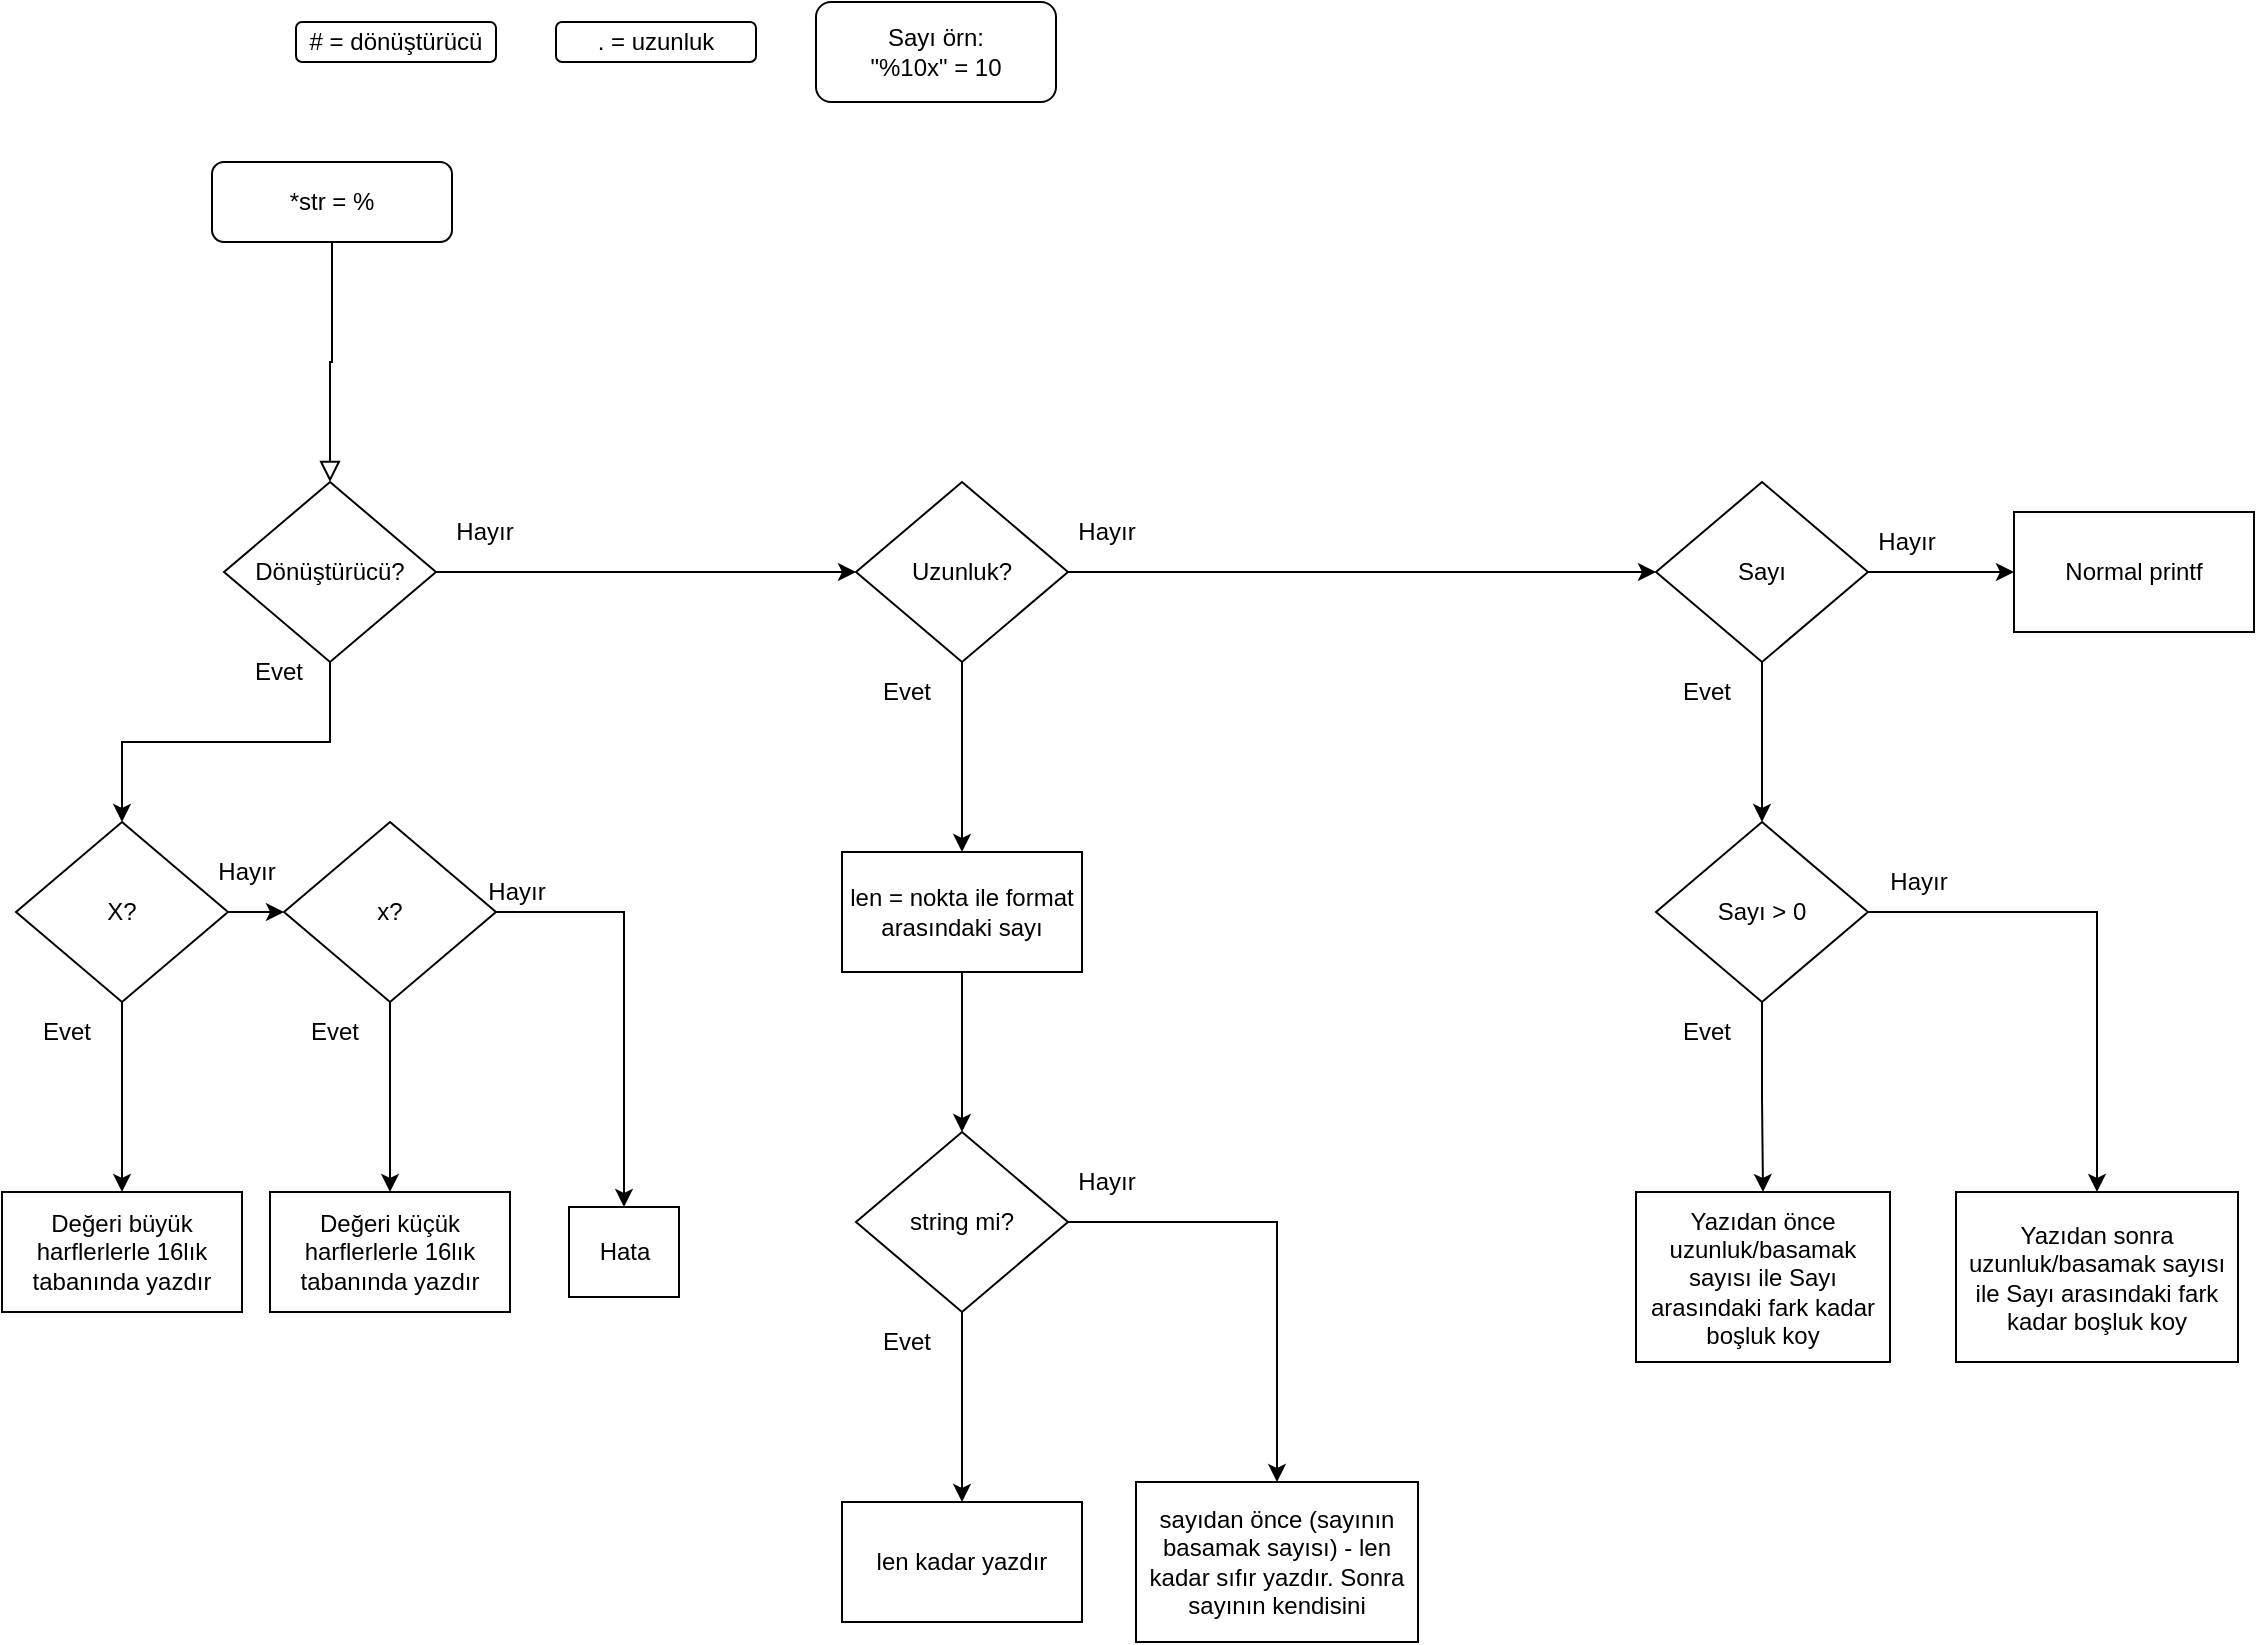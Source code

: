 <mxfile version="20.4.0" type="github">
  <diagram id="C5RBs43oDa-KdzZeNtuy" name="Page-1">
    <mxGraphModel dx="385" dy="657" grid="1" gridSize="10" guides="1" tooltips="1" connect="1" arrows="1" fold="1" page="1" pageScale="1" pageWidth="827" pageHeight="1169" math="0" shadow="0">
      <root>
        <mxCell id="WIyWlLk6GJQsqaUBKTNV-0" />
        <mxCell id="WIyWlLk6GJQsqaUBKTNV-1" parent="WIyWlLk6GJQsqaUBKTNV-0" />
        <mxCell id="WIyWlLk6GJQsqaUBKTNV-2" value="" style="rounded=0;html=1;jettySize=auto;orthogonalLoop=1;fontSize=11;endArrow=block;endFill=0;endSize=8;strokeWidth=1;shadow=0;labelBackgroundColor=none;edgeStyle=orthogonalEdgeStyle;entryX=0.5;entryY=0;entryDx=0;entryDy=0;" parent="WIyWlLk6GJQsqaUBKTNV-1" source="WIyWlLk6GJQsqaUBKTNV-3" target="G9P82WGp1A6Tgu5w0M1S-5" edge="1">
          <mxGeometry relative="1" as="geometry">
            <mxPoint x="484" y="190" as="targetPoint" />
          </mxGeometry>
        </mxCell>
        <mxCell id="WIyWlLk6GJQsqaUBKTNV-3" value="&lt;div&gt;*str = %&lt;br&gt;&lt;/div&gt;" style="rounded=1;whiteSpace=wrap;html=1;fontSize=12;glass=0;strokeWidth=1;shadow=0;" parent="WIyWlLk6GJQsqaUBKTNV-1" vertex="1">
          <mxGeometry x="278" y="90" width="120" height="40" as="geometry" />
        </mxCell>
        <mxCell id="G9P82WGp1A6Tgu5w0M1S-0" value=". = uzunluk" style="rounded=1;whiteSpace=wrap;html=1;" vertex="1" parent="WIyWlLk6GJQsqaUBKTNV-1">
          <mxGeometry x="450" y="20" width="100" height="20" as="geometry" />
        </mxCell>
        <mxCell id="G9P82WGp1A6Tgu5w0M1S-3" value="&lt;div&gt;# = dönüştürücü&lt;/div&gt;" style="rounded=1;whiteSpace=wrap;html=1;" vertex="1" parent="WIyWlLk6GJQsqaUBKTNV-1">
          <mxGeometry x="320" y="20" width="100" height="20" as="geometry" />
        </mxCell>
        <mxCell id="G9P82WGp1A6Tgu5w0M1S-7" style="edgeStyle=orthogonalEdgeStyle;rounded=0;orthogonalLoop=1;jettySize=auto;html=1;" edge="1" parent="WIyWlLk6GJQsqaUBKTNV-1" source="G9P82WGp1A6Tgu5w0M1S-5" target="G9P82WGp1A6Tgu5w0M1S-6">
          <mxGeometry relative="1" as="geometry" />
        </mxCell>
        <mxCell id="G9P82WGp1A6Tgu5w0M1S-15" value="" style="edgeStyle=orthogonalEdgeStyle;rounded=0;orthogonalLoop=1;jettySize=auto;html=1;" edge="1" parent="WIyWlLk6GJQsqaUBKTNV-1" source="G9P82WGp1A6Tgu5w0M1S-5" target="G9P82WGp1A6Tgu5w0M1S-14">
          <mxGeometry relative="1" as="geometry" />
        </mxCell>
        <mxCell id="G9P82WGp1A6Tgu5w0M1S-5" value="Dönüştürücü?" style="rhombus;whiteSpace=wrap;html=1;" vertex="1" parent="WIyWlLk6GJQsqaUBKTNV-1">
          <mxGeometry x="284" y="250" width="106" height="90" as="geometry" />
        </mxCell>
        <mxCell id="G9P82WGp1A6Tgu5w0M1S-9" value="" style="edgeStyle=orthogonalEdgeStyle;rounded=0;orthogonalLoop=1;jettySize=auto;html=1;" edge="1" parent="WIyWlLk6GJQsqaUBKTNV-1" source="G9P82WGp1A6Tgu5w0M1S-6" target="G9P82WGp1A6Tgu5w0M1S-8">
          <mxGeometry relative="1" as="geometry" />
        </mxCell>
        <mxCell id="G9P82WGp1A6Tgu5w0M1S-39" value="" style="edgeStyle=orthogonalEdgeStyle;rounded=0;orthogonalLoop=1;jettySize=auto;html=1;" edge="1" parent="WIyWlLk6GJQsqaUBKTNV-1" source="G9P82WGp1A6Tgu5w0M1S-6" target="G9P82WGp1A6Tgu5w0M1S-38">
          <mxGeometry relative="1" as="geometry" />
        </mxCell>
        <mxCell id="G9P82WGp1A6Tgu5w0M1S-6" value="Uzunluk?" style="rhombus;whiteSpace=wrap;html=1;" vertex="1" parent="WIyWlLk6GJQsqaUBKTNV-1">
          <mxGeometry x="600" y="250" width="106" height="90" as="geometry" />
        </mxCell>
        <mxCell id="G9P82WGp1A6Tgu5w0M1S-52" value="" style="edgeStyle=orthogonalEdgeStyle;rounded=0;orthogonalLoop=1;jettySize=auto;html=1;" edge="1" parent="WIyWlLk6GJQsqaUBKTNV-1" source="G9P82WGp1A6Tgu5w0M1S-8" target="G9P82WGp1A6Tgu5w0M1S-51">
          <mxGeometry relative="1" as="geometry" />
        </mxCell>
        <mxCell id="G9P82WGp1A6Tgu5w0M1S-64" value="" style="edgeStyle=orthogonalEdgeStyle;rounded=0;orthogonalLoop=1;jettySize=auto;html=1;" edge="1" parent="WIyWlLk6GJQsqaUBKTNV-1" source="G9P82WGp1A6Tgu5w0M1S-8" target="G9P82WGp1A6Tgu5w0M1S-63">
          <mxGeometry relative="1" as="geometry" />
        </mxCell>
        <mxCell id="G9P82WGp1A6Tgu5w0M1S-8" value="Sayı" style="rhombus;whiteSpace=wrap;html=1;" vertex="1" parent="WIyWlLk6GJQsqaUBKTNV-1">
          <mxGeometry x="1000" y="250" width="106" height="90" as="geometry" />
        </mxCell>
        <mxCell id="G9P82WGp1A6Tgu5w0M1S-10" value="Hayır" style="text;html=1;align=center;verticalAlign=middle;resizable=0;points=[];autosize=1;strokeColor=none;fillColor=none;" vertex="1" parent="WIyWlLk6GJQsqaUBKTNV-1">
          <mxGeometry x="389" y="260" width="50" height="30" as="geometry" />
        </mxCell>
        <mxCell id="G9P82WGp1A6Tgu5w0M1S-11" value="Hayır" style="text;html=1;align=center;verticalAlign=middle;resizable=0;points=[];autosize=1;strokeColor=none;fillColor=none;" vertex="1" parent="WIyWlLk6GJQsqaUBKTNV-1">
          <mxGeometry x="700" y="260" width="50" height="30" as="geometry" />
        </mxCell>
        <mxCell id="G9P82WGp1A6Tgu5w0M1S-18" value="" style="edgeStyle=orthogonalEdgeStyle;rounded=0;orthogonalLoop=1;jettySize=auto;html=1;" edge="1" parent="WIyWlLk6GJQsqaUBKTNV-1" source="G9P82WGp1A6Tgu5w0M1S-14" target="G9P82WGp1A6Tgu5w0M1S-17">
          <mxGeometry relative="1" as="geometry" />
        </mxCell>
        <mxCell id="G9P82WGp1A6Tgu5w0M1S-24" value="" style="edgeStyle=orthogonalEdgeStyle;rounded=0;orthogonalLoop=1;jettySize=auto;html=1;" edge="1" parent="WIyWlLk6GJQsqaUBKTNV-1" source="G9P82WGp1A6Tgu5w0M1S-14" target="G9P82WGp1A6Tgu5w0M1S-23">
          <mxGeometry relative="1" as="geometry" />
        </mxCell>
        <mxCell id="G9P82WGp1A6Tgu5w0M1S-14" value="X?" style="rhombus;whiteSpace=wrap;html=1;" vertex="1" parent="WIyWlLk6GJQsqaUBKTNV-1">
          <mxGeometry x="180" y="420" width="106" height="90" as="geometry" />
        </mxCell>
        <mxCell id="G9P82WGp1A6Tgu5w0M1S-17" value="Değeri büyük harflerlerle 16lık tabanında yazdır" style="whiteSpace=wrap;html=1;" vertex="1" parent="WIyWlLk6GJQsqaUBKTNV-1">
          <mxGeometry x="173" y="605" width="120" height="60" as="geometry" />
        </mxCell>
        <mxCell id="G9P82WGp1A6Tgu5w0M1S-27" value="" style="edgeStyle=orthogonalEdgeStyle;rounded=0;orthogonalLoop=1;jettySize=auto;html=1;" edge="1" parent="WIyWlLk6GJQsqaUBKTNV-1" source="G9P82WGp1A6Tgu5w0M1S-23" target="G9P82WGp1A6Tgu5w0M1S-26">
          <mxGeometry relative="1" as="geometry" />
        </mxCell>
        <mxCell id="G9P82WGp1A6Tgu5w0M1S-31" value="" style="edgeStyle=orthogonalEdgeStyle;rounded=0;orthogonalLoop=1;jettySize=auto;html=1;" edge="1" parent="WIyWlLk6GJQsqaUBKTNV-1" source="G9P82WGp1A6Tgu5w0M1S-23" target="G9P82WGp1A6Tgu5w0M1S-30">
          <mxGeometry relative="1" as="geometry" />
        </mxCell>
        <mxCell id="G9P82WGp1A6Tgu5w0M1S-23" value="x?" style="rhombus;whiteSpace=wrap;html=1;" vertex="1" parent="WIyWlLk6GJQsqaUBKTNV-1">
          <mxGeometry x="314" y="420" width="106" height="90" as="geometry" />
        </mxCell>
        <mxCell id="G9P82WGp1A6Tgu5w0M1S-25" value="Hayır" style="text;html=1;align=center;verticalAlign=middle;resizable=0;points=[];autosize=1;strokeColor=none;fillColor=none;" vertex="1" parent="WIyWlLk6GJQsqaUBKTNV-1">
          <mxGeometry x="270" y="430" width="50" height="30" as="geometry" />
        </mxCell>
        <mxCell id="G9P82WGp1A6Tgu5w0M1S-26" value="&lt;div&gt;Hata&lt;/div&gt;" style="whiteSpace=wrap;html=1;" vertex="1" parent="WIyWlLk6GJQsqaUBKTNV-1">
          <mxGeometry x="456.5" y="612.5" width="55" height="45" as="geometry" />
        </mxCell>
        <mxCell id="G9P82WGp1A6Tgu5w0M1S-28" value="Hayır" style="text;html=1;align=center;verticalAlign=middle;resizable=0;points=[];autosize=1;strokeColor=none;fillColor=none;" vertex="1" parent="WIyWlLk6GJQsqaUBKTNV-1">
          <mxGeometry x="405" y="440" width="50" height="30" as="geometry" />
        </mxCell>
        <mxCell id="G9P82WGp1A6Tgu5w0M1S-30" value="Değeri küçük harflerlerle 16lık tabanında yazdır" style="whiteSpace=wrap;html=1;" vertex="1" parent="WIyWlLk6GJQsqaUBKTNV-1">
          <mxGeometry x="307" y="605" width="120" height="60" as="geometry" />
        </mxCell>
        <mxCell id="G9P82WGp1A6Tgu5w0M1S-32" value="&lt;div&gt;Evet&lt;/div&gt;" style="text;html=1;align=center;verticalAlign=middle;resizable=0;points=[];autosize=1;strokeColor=none;fillColor=none;" vertex="1" parent="WIyWlLk6GJQsqaUBKTNV-1">
          <mxGeometry x="286" y="330" width="50" height="30" as="geometry" />
        </mxCell>
        <mxCell id="G9P82WGp1A6Tgu5w0M1S-33" value="&lt;div&gt;Evet&lt;/div&gt;" style="text;html=1;align=center;verticalAlign=middle;resizable=0;points=[];autosize=1;strokeColor=none;fillColor=none;" vertex="1" parent="WIyWlLk6GJQsqaUBKTNV-1">
          <mxGeometry x="180" y="510" width="50" height="30" as="geometry" />
        </mxCell>
        <mxCell id="G9P82WGp1A6Tgu5w0M1S-34" value="&lt;div&gt;Evet&lt;/div&gt;" style="text;html=1;align=center;verticalAlign=middle;resizable=0;points=[];autosize=1;strokeColor=none;fillColor=none;" vertex="1" parent="WIyWlLk6GJQsqaUBKTNV-1">
          <mxGeometry x="314" y="510" width="50" height="30" as="geometry" />
        </mxCell>
        <mxCell id="G9P82WGp1A6Tgu5w0M1S-44" style="edgeStyle=orthogonalEdgeStyle;rounded=0;orthogonalLoop=1;jettySize=auto;html=1;" edge="1" parent="WIyWlLk6GJQsqaUBKTNV-1" source="G9P82WGp1A6Tgu5w0M1S-38" target="G9P82WGp1A6Tgu5w0M1S-42">
          <mxGeometry relative="1" as="geometry" />
        </mxCell>
        <mxCell id="G9P82WGp1A6Tgu5w0M1S-38" value="len = nokta ile format arasındaki sayı" style="whiteSpace=wrap;html=1;" vertex="1" parent="WIyWlLk6GJQsqaUBKTNV-1">
          <mxGeometry x="593" y="435" width="120" height="60" as="geometry" />
        </mxCell>
        <mxCell id="G9P82WGp1A6Tgu5w0M1S-47" value="" style="edgeStyle=orthogonalEdgeStyle;rounded=0;orthogonalLoop=1;jettySize=auto;html=1;" edge="1" parent="WIyWlLk6GJQsqaUBKTNV-1" source="G9P82WGp1A6Tgu5w0M1S-42" target="G9P82WGp1A6Tgu5w0M1S-46">
          <mxGeometry relative="1" as="geometry" />
        </mxCell>
        <mxCell id="G9P82WGp1A6Tgu5w0M1S-50" value="" style="edgeStyle=orthogonalEdgeStyle;rounded=0;orthogonalLoop=1;jettySize=auto;html=1;" edge="1" parent="WIyWlLk6GJQsqaUBKTNV-1" source="G9P82WGp1A6Tgu5w0M1S-42" target="G9P82WGp1A6Tgu5w0M1S-49">
          <mxGeometry relative="1" as="geometry" />
        </mxCell>
        <mxCell id="G9P82WGp1A6Tgu5w0M1S-42" value="string mi?" style="rhombus;whiteSpace=wrap;html=1;" vertex="1" parent="WIyWlLk6GJQsqaUBKTNV-1">
          <mxGeometry x="600" y="575" width="106" height="90" as="geometry" />
        </mxCell>
        <mxCell id="G9P82WGp1A6Tgu5w0M1S-45" value="&lt;div&gt;Evet&lt;/div&gt;" style="text;html=1;align=center;verticalAlign=middle;resizable=0;points=[];autosize=1;strokeColor=none;fillColor=none;" vertex="1" parent="WIyWlLk6GJQsqaUBKTNV-1">
          <mxGeometry x="600" y="340" width="50" height="30" as="geometry" />
        </mxCell>
        <mxCell id="G9P82WGp1A6Tgu5w0M1S-46" value="len kadar yazdır" style="whiteSpace=wrap;html=1;" vertex="1" parent="WIyWlLk6GJQsqaUBKTNV-1">
          <mxGeometry x="593" y="760" width="120" height="60" as="geometry" />
        </mxCell>
        <mxCell id="G9P82WGp1A6Tgu5w0M1S-48" value="&lt;div&gt;Evet&lt;/div&gt;" style="text;html=1;align=center;verticalAlign=middle;resizable=0;points=[];autosize=1;strokeColor=none;fillColor=none;" vertex="1" parent="WIyWlLk6GJQsqaUBKTNV-1">
          <mxGeometry x="600" y="665" width="50" height="30" as="geometry" />
        </mxCell>
        <mxCell id="G9P82WGp1A6Tgu5w0M1S-49" value="sayıdan önce (sayının basamak sayısı) - len kadar sıfır yazdır. Sonra sayının kendisini" style="whiteSpace=wrap;html=1;" vertex="1" parent="WIyWlLk6GJQsqaUBKTNV-1">
          <mxGeometry x="740" y="750" width="141" height="80" as="geometry" />
        </mxCell>
        <mxCell id="G9P82WGp1A6Tgu5w0M1S-54" value="" style="edgeStyle=orthogonalEdgeStyle;rounded=0;orthogonalLoop=1;jettySize=auto;html=1;" edge="1" parent="WIyWlLk6GJQsqaUBKTNV-1" source="G9P82WGp1A6Tgu5w0M1S-51" target="G9P82WGp1A6Tgu5w0M1S-53">
          <mxGeometry relative="1" as="geometry" />
        </mxCell>
        <mxCell id="G9P82WGp1A6Tgu5w0M1S-57" value="" style="edgeStyle=orthogonalEdgeStyle;rounded=0;orthogonalLoop=1;jettySize=auto;html=1;" edge="1" parent="WIyWlLk6GJQsqaUBKTNV-1" source="G9P82WGp1A6Tgu5w0M1S-51" target="G9P82WGp1A6Tgu5w0M1S-56">
          <mxGeometry relative="1" as="geometry" />
        </mxCell>
        <mxCell id="G9P82WGp1A6Tgu5w0M1S-51" value="Sayı &amp;gt; 0" style="rhombus;whiteSpace=wrap;html=1;" vertex="1" parent="WIyWlLk6GJQsqaUBKTNV-1">
          <mxGeometry x="1000" y="420" width="106" height="90" as="geometry" />
        </mxCell>
        <mxCell id="G9P82WGp1A6Tgu5w0M1S-53" value="Yazıdan önce uzunluk/basamak sayısı ile Sayı arasındaki fark kadar boşluk koy" style="whiteSpace=wrap;html=1;" vertex="1" parent="WIyWlLk6GJQsqaUBKTNV-1">
          <mxGeometry x="990" y="605" width="127" height="85" as="geometry" />
        </mxCell>
        <mxCell id="G9P82WGp1A6Tgu5w0M1S-56" value="Yazıdan sonra uzunluk/basamak sayısı ile Sayı arasındaki fark kadar boşluk koy" style="whiteSpace=wrap;html=1;" vertex="1" parent="WIyWlLk6GJQsqaUBKTNV-1">
          <mxGeometry x="1150" y="605" width="141" height="85" as="geometry" />
        </mxCell>
        <mxCell id="G9P82WGp1A6Tgu5w0M1S-58" value="&lt;div&gt;Evet&lt;/div&gt;" style="text;html=1;align=center;verticalAlign=middle;resizable=0;points=[];autosize=1;strokeColor=none;fillColor=none;" vertex="1" parent="WIyWlLk6GJQsqaUBKTNV-1">
          <mxGeometry x="1000" y="340" width="50" height="30" as="geometry" />
        </mxCell>
        <mxCell id="G9P82WGp1A6Tgu5w0M1S-59" value="&lt;div&gt;Evet&lt;/div&gt;" style="text;html=1;align=center;verticalAlign=middle;resizable=0;points=[];autosize=1;strokeColor=none;fillColor=none;" vertex="1" parent="WIyWlLk6GJQsqaUBKTNV-1">
          <mxGeometry x="1000" y="510" width="50" height="30" as="geometry" />
        </mxCell>
        <mxCell id="G9P82WGp1A6Tgu5w0M1S-60" value="Hayır" style="text;html=1;align=center;verticalAlign=middle;resizable=0;points=[];autosize=1;strokeColor=none;fillColor=none;" vertex="1" parent="WIyWlLk6GJQsqaUBKTNV-1">
          <mxGeometry x="1106" y="435" width="50" height="30" as="geometry" />
        </mxCell>
        <mxCell id="G9P82WGp1A6Tgu5w0M1S-61" value="Hayır" style="text;html=1;align=center;verticalAlign=middle;resizable=0;points=[];autosize=1;strokeColor=none;fillColor=none;" vertex="1" parent="WIyWlLk6GJQsqaUBKTNV-1">
          <mxGeometry x="700" y="585" width="50" height="30" as="geometry" />
        </mxCell>
        <mxCell id="G9P82WGp1A6Tgu5w0M1S-63" value="Normal printf" style="whiteSpace=wrap;html=1;" vertex="1" parent="WIyWlLk6GJQsqaUBKTNV-1">
          <mxGeometry x="1179" y="265" width="120" height="60" as="geometry" />
        </mxCell>
        <mxCell id="G9P82WGp1A6Tgu5w0M1S-65" value="Hayır" style="text;html=1;align=center;verticalAlign=middle;resizable=0;points=[];autosize=1;strokeColor=none;fillColor=none;" vertex="1" parent="WIyWlLk6GJQsqaUBKTNV-1">
          <mxGeometry x="1100" y="265" width="50" height="30" as="geometry" />
        </mxCell>
        <mxCell id="G9P82WGp1A6Tgu5w0M1S-66" value="&lt;div&gt;Sayı örn:&lt;br&gt;&lt;/div&gt;&lt;div&gt;&quot;%10x&quot; = 10&lt;br&gt;&lt;/div&gt;" style="rounded=1;whiteSpace=wrap;html=1;" vertex="1" parent="WIyWlLk6GJQsqaUBKTNV-1">
          <mxGeometry x="580" y="10" width="120" height="50" as="geometry" />
        </mxCell>
      </root>
    </mxGraphModel>
  </diagram>
</mxfile>
